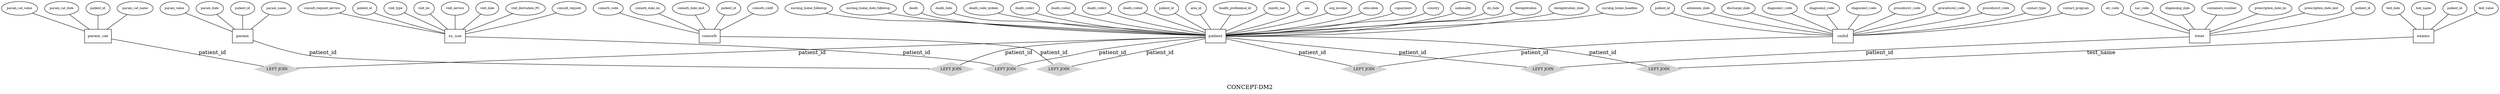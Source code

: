 graph ER {
	node [shape=box]
	patient [fontsize="10pt"]
	node [shape=ellipse]
	patient_patient_id [label=patient_id fontsize="8pt"]
	patient_patient_id -- patient [len=1.5]
	patient_area_id [label=area_id fontsize="8pt"]
	patient_area_id -- patient [len=1.5]
	patient_health_profesional_id [label=health_profesional_id fontsize="8pt"]
	patient_health_profesional_id -- patient [len=2.1]
	patient_month_nac [label=month_nac fontsize="8pt"]
	patient_month_nac -- patient [len=1.5]
	patient_sex [label=sex fontsize="8pt"]
	patient_sex -- patient [len=1.5]
	patient_avg_income [label=avg_income fontsize="8pt"]
	patient_avg_income -- patient [len=1.5]
	patient_education [label=education fontsize="8pt"]
	patient_education -- patient [len=1.5]
	patient_copayment [label=copayment fontsize="8pt"]
	patient_copayment -- patient [len=1.5]
	patient_country [label=country fontsize="8pt"]
	patient_country -- patient [len=1.5]
	patient_nationality [label=nationality fontsize="8pt"]
	patient_nationality -- patient [len=1.5]
	patient_dx_date [label=dx_date fontsize="8pt"]
	patient_dx_date -- patient [len=1.5]
	patient_deregistration [label=deregistration fontsize="8pt"]
	patient_deregistration -- patient [len=1.5]
	patient_deregistration_date [label=deregistration_date fontsize="8pt"]
	patient_deregistration_date -- patient [len=2.1]
	patient_nursing_home_baseline [label=nursing_home_baseline fontsize="8pt"]
	patient_nursing_home_baseline -- patient [len=2.1]
	patient_nursing_home_followup [label=nursing_home_followup fontsize="8pt"]
	patient_nursing_home_followup -- patient [len=2.1]
	patient_nursing_home_date_followup [label=nursing_home_date_followup fontsize="8pt"]
	patient_nursing_home_date_followup -- patient [len=2.1]
	patient_death [label=death fontsize="8pt"]
	patient_death -- patient [len=1.5]
	patient_death_date [label=death_date fontsize="8pt"]
	patient_death_date -- patient [len=1.5]
	patient_death_code_system [label=death_code_system fontsize="8pt"]
	patient_death_code_system -- patient [len=2.1]
	patient_death_code1 [label=death_code1 fontsize="8pt"]
	patient_death_code1 -- patient [len=1.5]
	patient_death_code2 [label=death_code2 fontsize="8pt"]
	patient_death_code2 -- patient [len=1.5]
	patient_death_code3 [label=death_code3 fontsize="8pt"]
	patient_death_code3 -- patient [len=1.5]
	patient_death_code4 [label=death_code4 fontsize="8pt"]
	patient_death_code4 -- patient [len=1.5]
	node [shape=box]
	param [fontsize="10pt"]
	node [shape=ellipse]
	param_patient_id [label=patient_id fontsize="8pt"]
	param_patient_id -- param [len=1.5]
	param_param_name [label=param_name fontsize="8pt"]
	param_param_name -- param [len=1.5]
	param_param_value [label=param_value fontsize="8pt"]
	param_param_value -- param [len=1.5]
	param_param_date [label=param_date fontsize="8pt"]
	param_param_date -- param [len=1.5]
	node [shape=box]
	param_cat [fontsize="10pt"]
	node [shape=ellipse]
	param_cat_patient_id [label=patient_id fontsize="8pt"]
	param_cat_patient_id -- param_cat [len=1.5]
	param_cat_param_cat_name [label=param_cat_name fontsize="8pt"]
	param_cat_param_cat_name -- param_cat [len=1.5]
	param_cat_param_cat_value [label=param_cat_value fontsize="8pt"]
	param_cat_param_cat_value -- param_cat [len=1.5]
	param_cat_param_cat_date [label=param_cat_date fontsize="8pt"]
	param_cat_param_cat_date -- param_cat [len=1.5]
	node [shape=box]
	comorb [fontsize="10pt"]
	node [shape=ellipse]
	comorb_patient_id [label=patient_id fontsize="8pt"]
	comorb_patient_id -- comorb [len=1.5]
	comorb_comorb_codif [label=comorb_codif fontsize="8pt"]
	comorb_comorb_codif -- comorb [len=1.5]
	comorb_comorb_code [label=comorb_code fontsize="8pt"]
	comorb_comorb_code -- comorb [len=1.5]
	comorb_comorb_date_ini [label=comorb_date_ini fontsize="8pt"]
	comorb_comorb_date_ini -- comorb [len=1.5]
	comorb_comorb_date_end [label=comorb_date_end fontsize="8pt"]
	comorb_comorb_date_end -- comorb [len=1.5]
	node [shape=box]
	cmbd [fontsize="10pt"]
	node [shape=ellipse]
	cmbd_patient_id [label=patient_id fontsize="8pt"]
	cmbd_patient_id -- cmbd [len=1.5]
	cmbd_admission_date [label=admission_date fontsize="8pt"]
	cmbd_admission_date -- cmbd [len=1.5]
	cmbd_discharge_date [label=discharge_date fontsize="8pt"]
	cmbd_discharge_date -- cmbd [len=1.5]
	cmbd_diagnosis1_code [label=diagnosis1_code fontsize="8pt"]
	cmbd_diagnosis1_code -- cmbd [len=1.5]
	cmbd_diagnosis2_code [label=diagnosis2_code fontsize="8pt"]
	cmbd_diagnosis2_code -- cmbd [len=1.5]
	cmbd_diagnosis3_code [label=diagnosis3_code fontsize="8pt"]
	cmbd_diagnosis3_code -- cmbd [len=1.5]
	cmbd_procedure1_code [label=procedure1_code fontsize="8pt"]
	cmbd_procedure1_code -- cmbd [len=1.5]
	cmbd_procedure2_code [label=procedure2_code fontsize="8pt"]
	cmbd_procedure2_code -- cmbd [len=1.5]
	cmbd_procedure3_code [label=procedure3_code fontsize="8pt"]
	cmbd_procedure3_code -- cmbd [len=1.5]
	cmbd_contact_type [label=contact_type fontsize="8pt"]
	cmbd_contact_type -- cmbd [len=1.5]
	cmbd_contact_program [label=contact_program fontsize="8pt"]
	cmbd_contact_program -- cmbd [len=1.5]
	node [shape=box]
	ss_use [fontsize="10pt"]
	node [shape=ellipse]
	ss_use_patient_id [label=patient_id fontsize="8pt"]
	ss_use_patient_id -- ss_use [len=1.5]
	ss_use_visit_type [label=visit_type fontsize="8pt"]
	ss_use_visit_type -- ss_use [len=1.5]
	ss_use_visit_loc [label=visit_loc fontsize="8pt"]
	ss_use_visit_loc -- ss_use [len=1.5]
	ss_use_visit_service [label=visit_service fontsize="8pt"]
	ss_use_visit_service -- ss_use [len=1.5]
	ss_use_visit_date [label=visit_date fontsize="8pt"]
	ss_use_visit_date -- ss_use [len=1.5]
	ss_use_visit_derivation_PC [label=visit_derivation_PC fontsize="8pt"]
	ss_use_visit_derivation_PC -- ss_use [len=2.1]
	ss_use_consult_request [label=consult_request fontsize="8pt"]
	ss_use_consult_request -- ss_use [len=1.5]
	ss_use_consult_request_service [label=consult_request_service fontsize="8pt"]
	ss_use_consult_request_service -- ss_use [len=2.1]
	node [shape=box]
	exams [fontsize="10pt"]
	node [shape=ellipse]
	exams_test_name [label=test_name fontsize="8pt"]
	exams_test_name -- exams [len=1.5]
	exams_patient_id [label=patient_id fontsize="8pt"]
	exams_patient_id -- exams [len=1.5]
	exams_test_value [label=test_value fontsize="8pt"]
	exams_test_value -- exams [len=1.5]
	exams_test_date [label=test_date fontsize="8pt"]
	exams_test_date -- exams [len=1.5]
	node [shape=box]
	treat [fontsize="10pt"]
	node [shape=ellipse]
	treat_patient_id [label=patient_id fontsize="8pt"]
	treat_patient_id -- treat [len=1.5]
	treat_atc_code [label=atc_code fontsize="8pt"]
	treat_atc_code -- treat [len=1.5]
	treat_nac_code [label=nac_code fontsize="8pt"]
	treat_nac_code -- treat [len=1.5]
	treat_dispensing_date [label=dispensing_date fontsize="8pt"]
	treat_dispensing_date -- treat [len=1.5]
	treat_containers_number [label=containers_number fontsize="8pt"]
	treat_containers_number -- treat [len=2.1]
	treat_prescription_date_ini [label=prescription_date_ini fontsize="8pt"]
	treat_prescription_date_ini -- treat [len=2.1]
	treat_prescription_date_end [label=prescription_date_end fontsize="8pt"]
	treat_prescription_date_end -- treat [len=2.1]
	node [shape=box]
	node [color=lightgrey shape=diamond style=filled]
	"patient-param" [label="LEFT JOIN" fontsize=10]
	patient -- "patient-param" [label=patient_id len=2.5]
	param -- "patient-param" [label=patient_id len=2.5]
	"patient-param_cat" [label="LEFT JOIN" fontsize=10]
	patient -- "patient-param_cat" [label=patient_id len=2.5]
	param_cat -- "patient-param_cat" [label=patient_id len=2.5]
	"patient-comorb" [label="LEFT JOIN" fontsize=10]
	patient -- "patient-comorb" [label=patient_id len=2.5]
	comorb -- "patient-comorb" [label=patient_id len=2.5]
	"patient-cmbd" [label="LEFT JOIN" fontsize=10]
	patient -- "patient-cmbd" [label=patient_id len=2.5]
	cmbd -- "patient-cmbd" [label=patient_id len=2.5]
	"patient-ss_use" [label="LEFT JOIN" fontsize=10]
	patient -- "patient-ss_use" [label=patient_id len=2.5]
	ss_use -- "patient-ss_use" [label=patient_id len=2.5]
	"patient-exams" [label="LEFT JOIN" fontsize=10]
	patient -- "patient-exams" [label=patient_id len=2.5]
	exams -- "patient-exams" [label=test_name len=2.5]
	"patient-treat" [label="LEFT JOIN" fontsize=10]
	patient -- "patient-treat" [label=patient_id len=2.5]
	treat -- "patient-treat" [label=patient_id len=2.5]
	label="\nCONCEPT-DM2"
	fontsize=15
}
